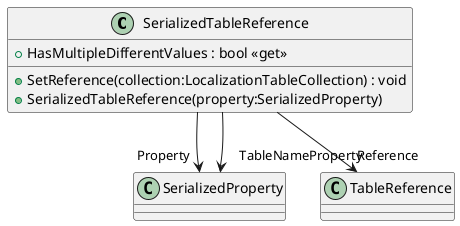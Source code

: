 @startuml
class SerializedTableReference {
    + HasMultipleDifferentValues : bool <<get>>
    + SetReference(collection:LocalizationTableCollection) : void
    + SerializedTableReference(property:SerializedProperty)
}
SerializedTableReference --> "Property" SerializedProperty
SerializedTableReference --> "TableNameProperty" SerializedProperty
SerializedTableReference --> "Reference" TableReference
@enduml
